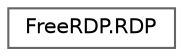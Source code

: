 digraph "Graphical Class Hierarchy"
{
 // LATEX_PDF_SIZE
  bgcolor="transparent";
  edge [fontname=Helvetica,fontsize=10,labelfontname=Helvetica,labelfontsize=10];
  node [fontname=Helvetica,fontsize=10,shape=box,height=0.2,width=0.4];
  rankdir="LR";
  Node0 [id="Node000000",label="FreeRDP.RDP",height=0.2,width=0.4,color="grey40", fillcolor="white", style="filled",URL="$class_free_r_d_p_1_1_r_d_p.html",tooltip=" "];
}
